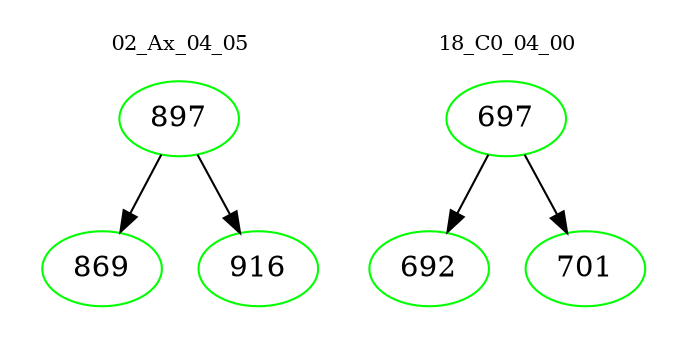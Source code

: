 digraph{
subgraph cluster_0 {
color = white
label = "02_Ax_04_05";
fontsize=10;
T0_897 [label="897", color="green"]
T0_897 -> T0_869 [color="black"]
T0_869 [label="869", color="green"]
T0_897 -> T0_916 [color="black"]
T0_916 [label="916", color="green"]
}
subgraph cluster_1 {
color = white
label = "18_C0_04_00";
fontsize=10;
T1_697 [label="697", color="green"]
T1_697 -> T1_692 [color="black"]
T1_692 [label="692", color="green"]
T1_697 -> T1_701 [color="black"]
T1_701 [label="701", color="green"]
}
}
